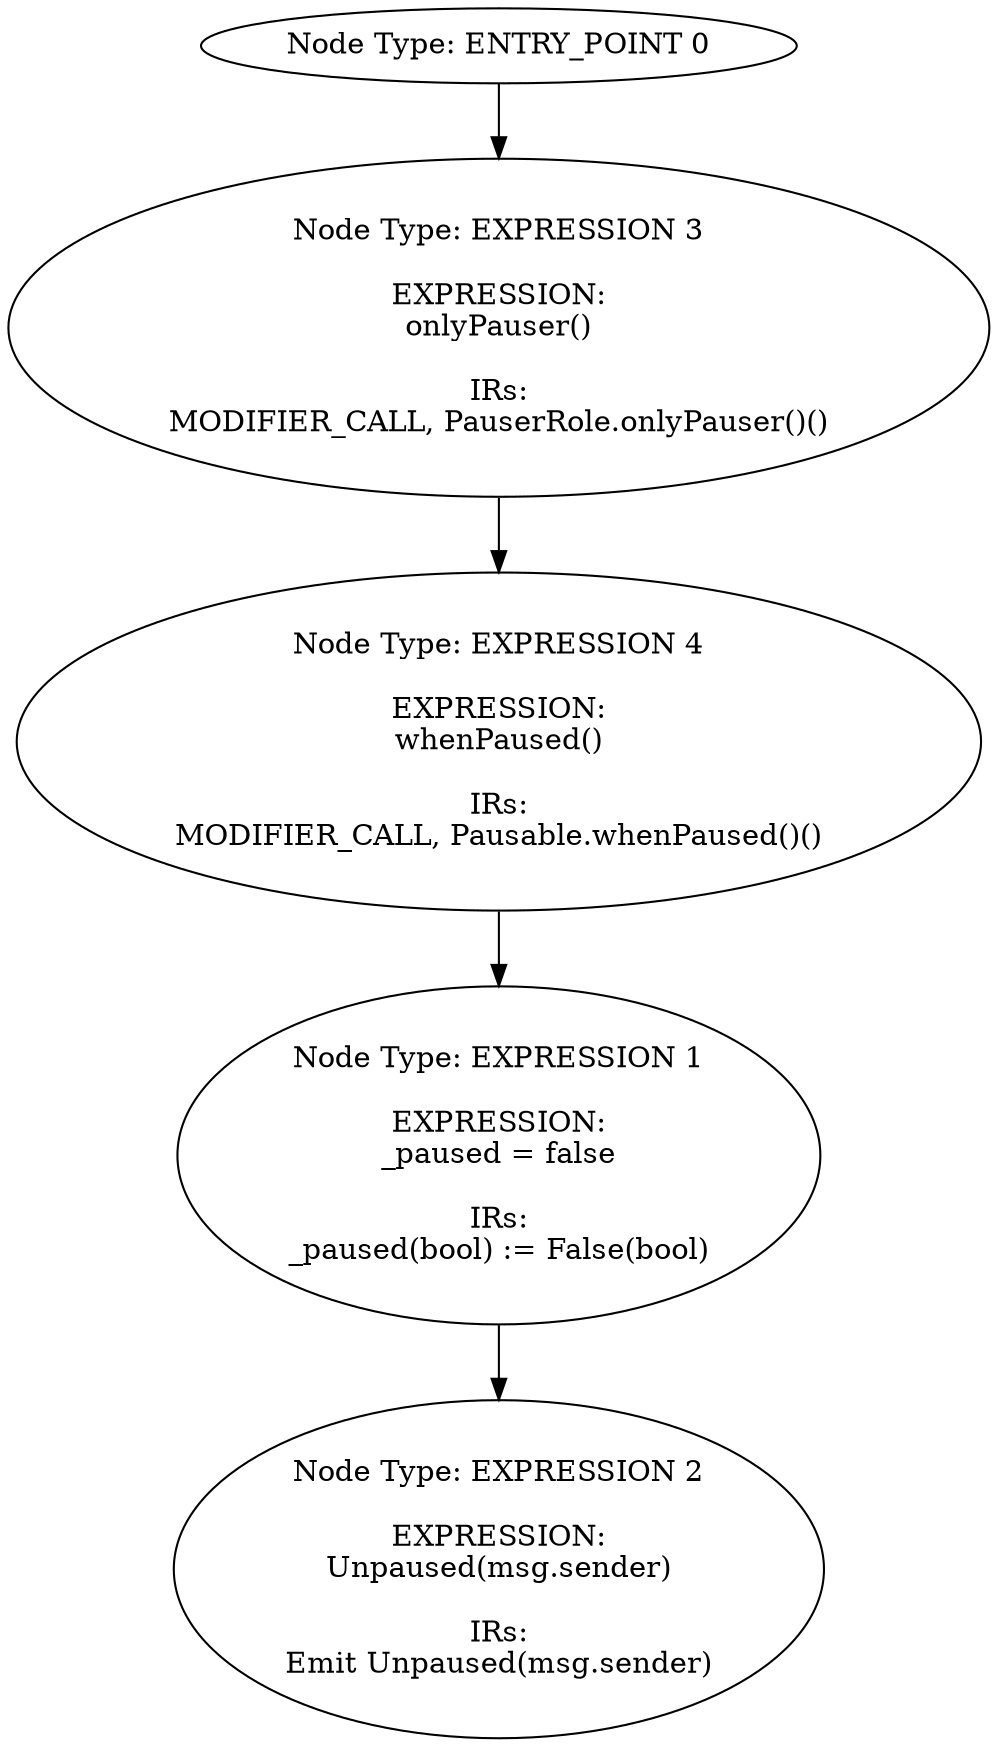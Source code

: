 digraph{
0[label="Node Type: ENTRY_POINT 0
"];
0->3;
1[label="Node Type: EXPRESSION 1

EXPRESSION:
_paused = false

IRs:
_paused(bool) := False(bool)"];
1->2;
2[label="Node Type: EXPRESSION 2

EXPRESSION:
Unpaused(msg.sender)

IRs:
Emit Unpaused(msg.sender)"];
3[label="Node Type: EXPRESSION 3

EXPRESSION:
onlyPauser()

IRs:
MODIFIER_CALL, PauserRole.onlyPauser()()"];
3->4;
4[label="Node Type: EXPRESSION 4

EXPRESSION:
whenPaused()

IRs:
MODIFIER_CALL, Pausable.whenPaused()()"];
4->1;
}
